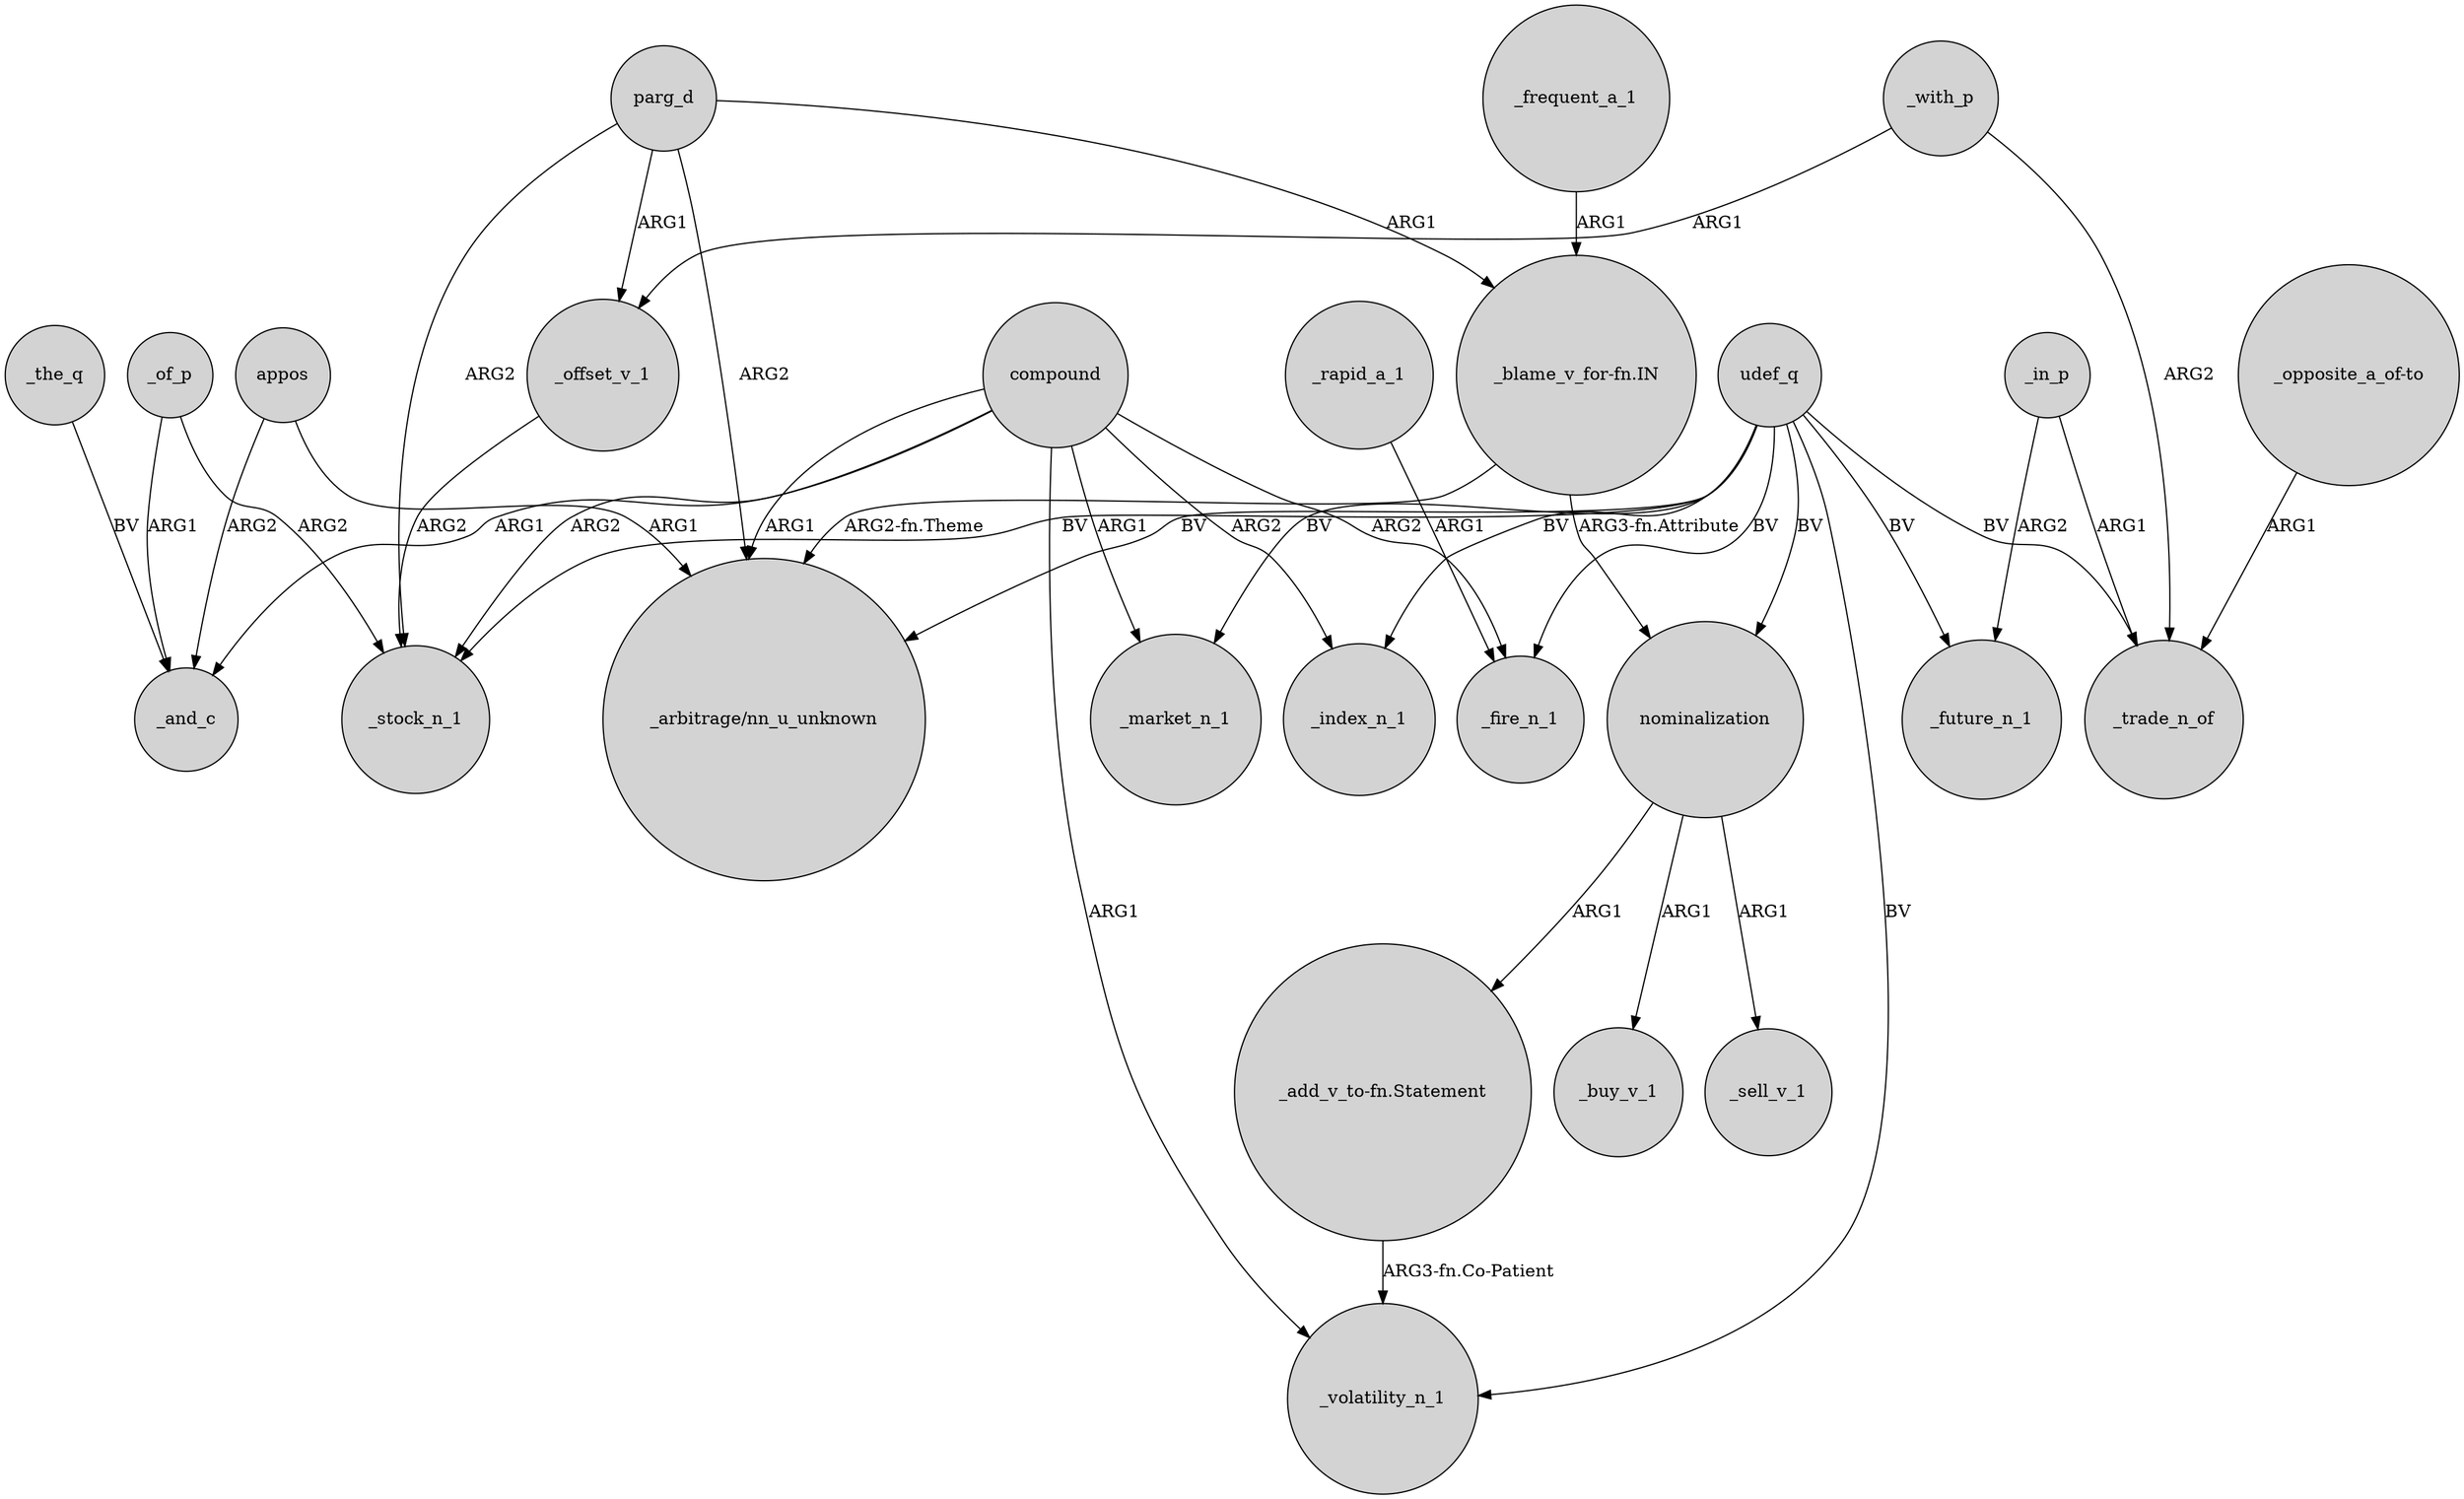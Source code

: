 digraph {
	node [shape=circle style=filled]
	_the_q -> _and_c [label=BV]
	nominalization -> _sell_v_1 [label=ARG1]
	udef_q -> _trade_n_of [label=BV]
	"_blame_v_for-fn.IN" -> nominalization [label="ARG3-fn.Attribute"]
	compound -> _index_n_1 [label=ARG2]
	_with_p -> _offset_v_1 [label=ARG1]
	udef_q -> _volatility_n_1 [label=BV]
	"_opposite_a_of-to" -> _trade_n_of [label=ARG1]
	_in_p -> _trade_n_of [label=ARG1]
	nominalization -> "_add_v_to-fn.Statement" [label=ARG1]
	parg_d -> "_blame_v_for-fn.IN" [label=ARG1]
	_in_p -> _future_n_1 [label=ARG2]
	udef_q -> _market_n_1 [label=BV]
	nominalization -> _buy_v_1 [label=ARG1]
	udef_q -> _index_n_1 [label=BV]
	appos -> "_arbitrage/nn_u_unknown" [label=ARG1]
	compound -> _stock_n_1 [label=ARG2]
	_offset_v_1 -> _stock_n_1 [label=ARG2]
	"_add_v_to-fn.Statement" -> _volatility_n_1 [label="ARG3-fn.Co-Patient"]
	_rapid_a_1 -> _fire_n_1 [label=ARG1]
	udef_q -> _stock_n_1 [label=BV]
	"_blame_v_for-fn.IN" -> "_arbitrage/nn_u_unknown" [label="ARG2-fn.Theme"]
	appos -> _and_c [label=ARG2]
	udef_q -> "_arbitrage/nn_u_unknown" [label=BV]
	udef_q -> _fire_n_1 [label=BV]
	_with_p -> _trade_n_of [label=ARG2]
	compound -> _volatility_n_1 [label=ARG1]
	compound -> "_arbitrage/nn_u_unknown" [label=ARG1]
	compound -> _and_c [label=ARG1]
	parg_d -> "_arbitrage/nn_u_unknown" [label=ARG2]
	udef_q -> _future_n_1 [label=BV]
	_frequent_a_1 -> "_blame_v_for-fn.IN" [label=ARG1]
	_of_p -> _and_c [label=ARG1]
	udef_q -> nominalization [label=BV]
	compound -> _fire_n_1 [label=ARG2]
	_of_p -> _stock_n_1 [label=ARG2]
	compound -> _market_n_1 [label=ARG1]
	parg_d -> _offset_v_1 [label=ARG1]
	parg_d -> _stock_n_1 [label=ARG2]
}
